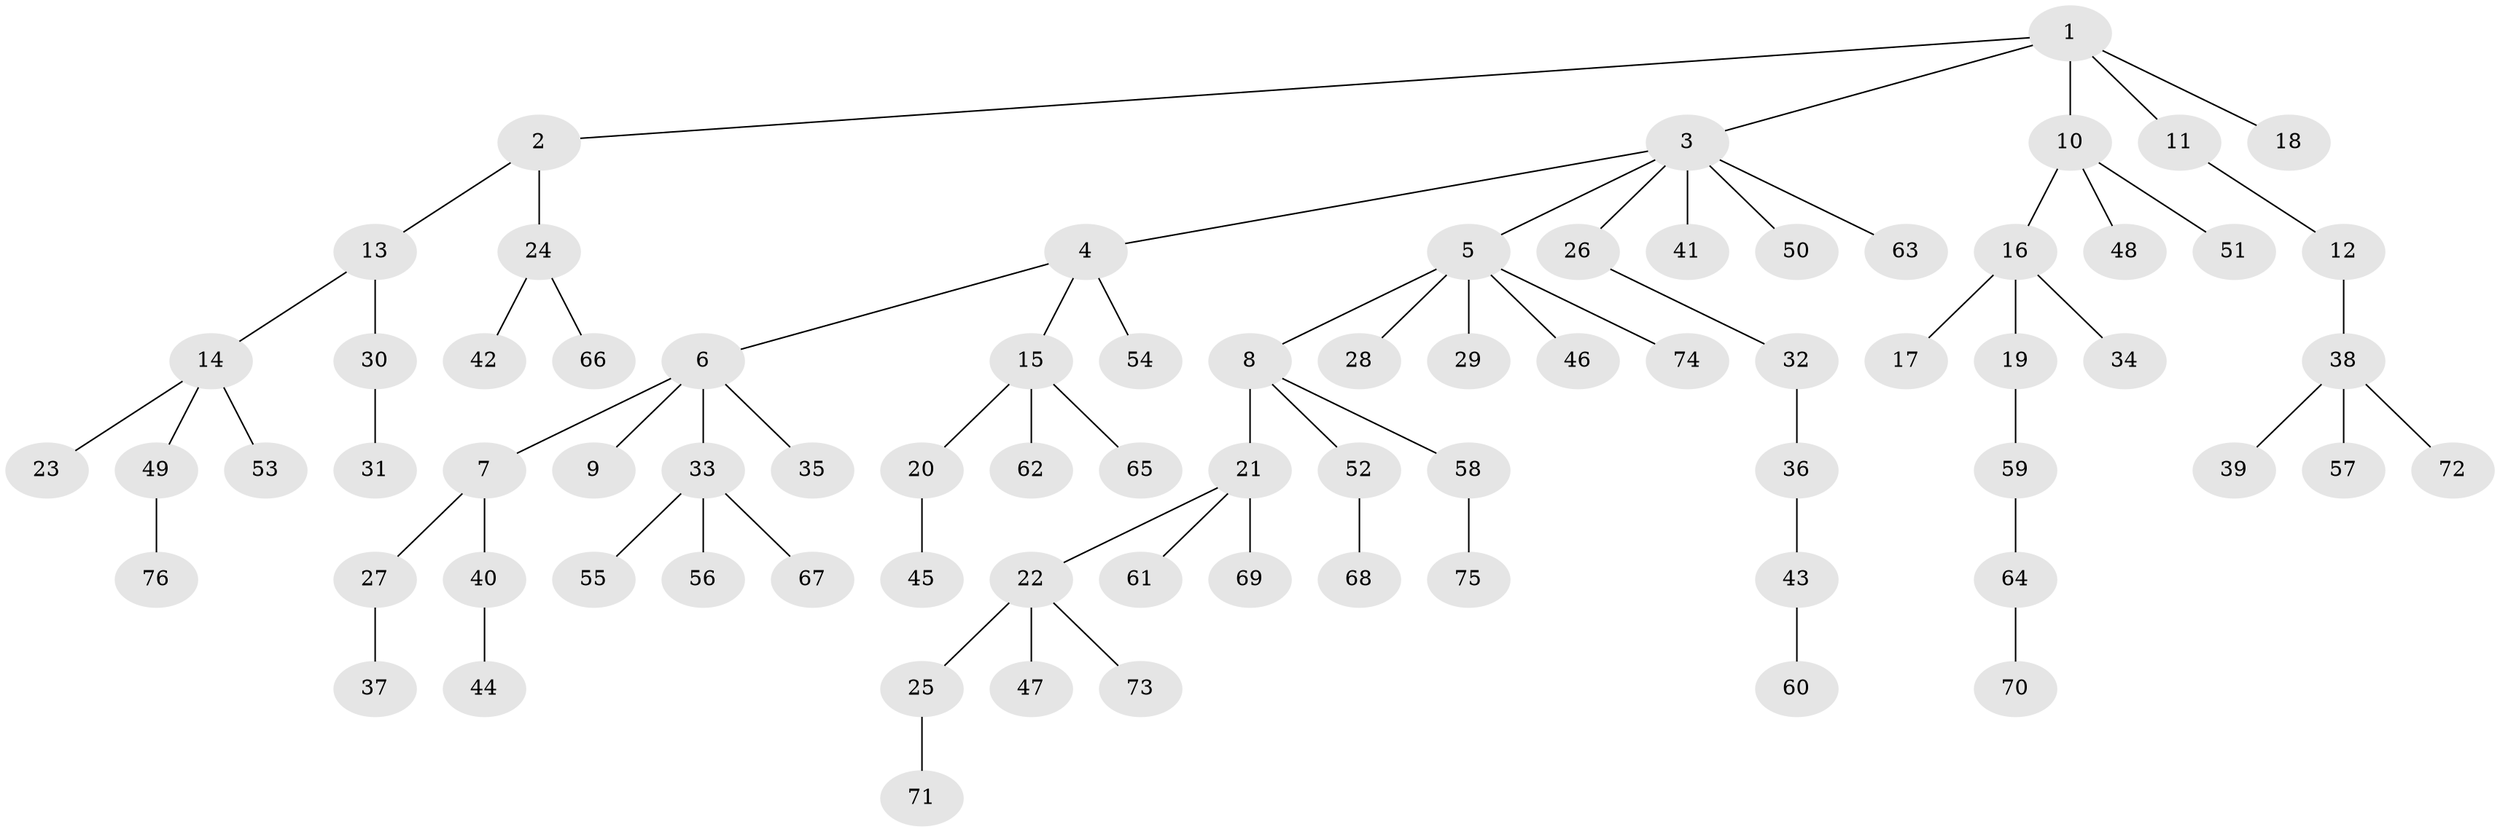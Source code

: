 // Generated by graph-tools (version 1.1) at 2025/02/03/09/25 03:02:19]
// undirected, 76 vertices, 75 edges
graph export_dot {
graph [start="1"]
  node [color=gray90,style=filled];
  1;
  2;
  3;
  4;
  5;
  6;
  7;
  8;
  9;
  10;
  11;
  12;
  13;
  14;
  15;
  16;
  17;
  18;
  19;
  20;
  21;
  22;
  23;
  24;
  25;
  26;
  27;
  28;
  29;
  30;
  31;
  32;
  33;
  34;
  35;
  36;
  37;
  38;
  39;
  40;
  41;
  42;
  43;
  44;
  45;
  46;
  47;
  48;
  49;
  50;
  51;
  52;
  53;
  54;
  55;
  56;
  57;
  58;
  59;
  60;
  61;
  62;
  63;
  64;
  65;
  66;
  67;
  68;
  69;
  70;
  71;
  72;
  73;
  74;
  75;
  76;
  1 -- 2;
  1 -- 3;
  1 -- 10;
  1 -- 11;
  1 -- 18;
  2 -- 13;
  2 -- 24;
  3 -- 4;
  3 -- 5;
  3 -- 26;
  3 -- 41;
  3 -- 50;
  3 -- 63;
  4 -- 6;
  4 -- 15;
  4 -- 54;
  5 -- 8;
  5 -- 28;
  5 -- 29;
  5 -- 46;
  5 -- 74;
  6 -- 7;
  6 -- 9;
  6 -- 33;
  6 -- 35;
  7 -- 27;
  7 -- 40;
  8 -- 21;
  8 -- 52;
  8 -- 58;
  10 -- 16;
  10 -- 48;
  10 -- 51;
  11 -- 12;
  12 -- 38;
  13 -- 14;
  13 -- 30;
  14 -- 23;
  14 -- 49;
  14 -- 53;
  15 -- 20;
  15 -- 62;
  15 -- 65;
  16 -- 17;
  16 -- 19;
  16 -- 34;
  19 -- 59;
  20 -- 45;
  21 -- 22;
  21 -- 61;
  21 -- 69;
  22 -- 25;
  22 -- 47;
  22 -- 73;
  24 -- 42;
  24 -- 66;
  25 -- 71;
  26 -- 32;
  27 -- 37;
  30 -- 31;
  32 -- 36;
  33 -- 55;
  33 -- 56;
  33 -- 67;
  36 -- 43;
  38 -- 39;
  38 -- 57;
  38 -- 72;
  40 -- 44;
  43 -- 60;
  49 -- 76;
  52 -- 68;
  58 -- 75;
  59 -- 64;
  64 -- 70;
}
